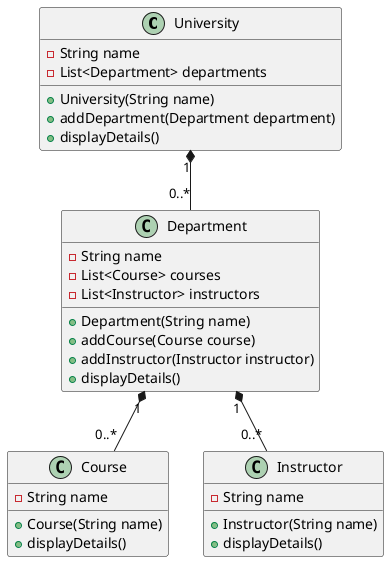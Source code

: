 @startuml
class University {
    - String name
    - List<Department> departments
    + University(String name)
    + addDepartment(Department department)
    + displayDetails()
}

class Department {
    - String name
    - List<Course> courses
    - List<Instructor> instructors
    + Department(String name)
    + addCourse(Course course)
    + addInstructor(Instructor instructor)
    + displayDetails()
}

class Course {
    - String name
    + Course(String name)
    + displayDetails()
}

class Instructor {
    - String name
    + Instructor(String name)
    + displayDetails()
}

University "1" *-- "0..*" Department
Department "1" *-- "0..*" Course
Department "1" *-- "0..*" Instructor
@enduml
